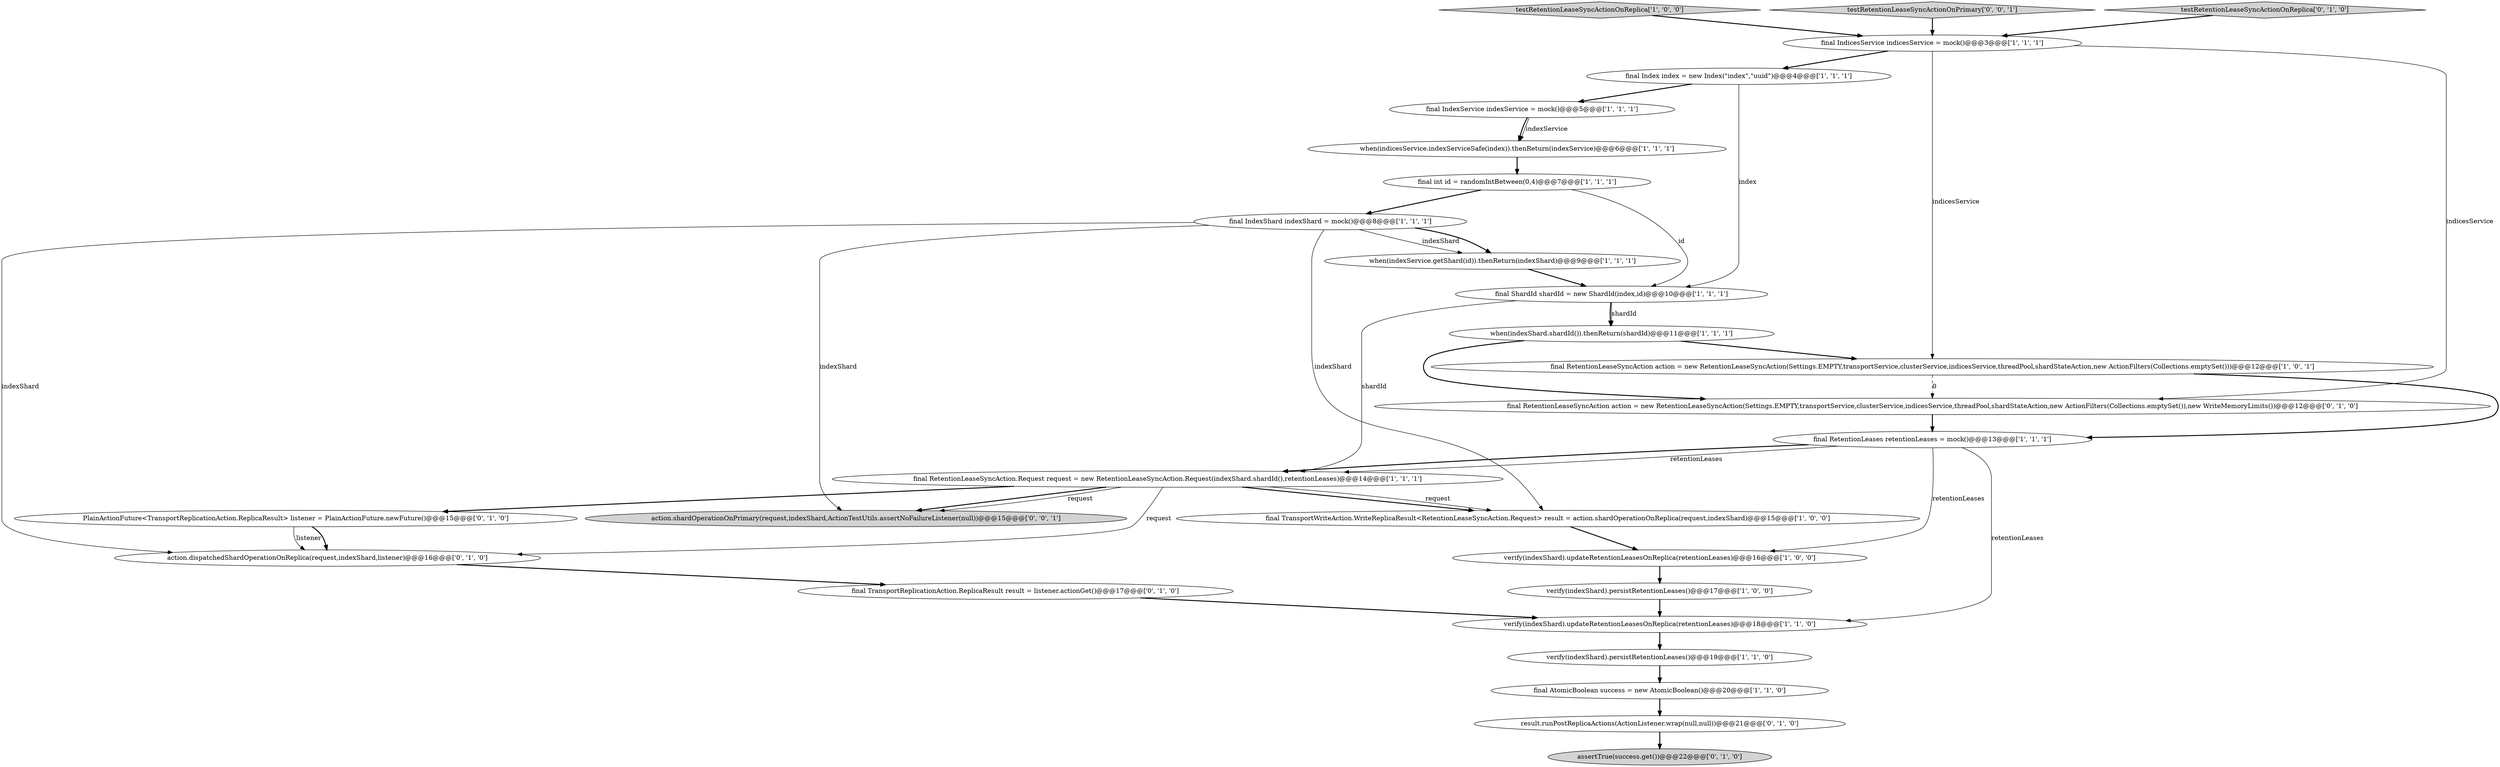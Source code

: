digraph {
3 [style = filled, label = "testRetentionLeaseSyncActionOnReplica['1', '0', '0']", fillcolor = lightgray, shape = diamond image = "AAA0AAABBB1BBB"];
26 [style = filled, label = "testRetentionLeaseSyncActionOnPrimary['0', '0', '1']", fillcolor = lightgray, shape = diamond image = "AAA0AAABBB3BBB"];
0 [style = filled, label = "final IndexService indexService = mock()@@@5@@@['1', '1', '1']", fillcolor = white, shape = ellipse image = "AAA0AAABBB1BBB"];
17 [style = filled, label = "final AtomicBoolean success = new AtomicBoolean()@@@20@@@['1', '1', '0']", fillcolor = white, shape = ellipse image = "AAA0AAABBB1BBB"];
6 [style = filled, label = "final TransportWriteAction.WriteReplicaResult<RetentionLeaseSyncAction.Request> result = action.shardOperationOnReplica(request,indexShard)@@@15@@@['1', '0', '0']", fillcolor = white, shape = ellipse image = "AAA0AAABBB1BBB"];
14 [style = filled, label = "verify(indexShard).updateRetentionLeasesOnReplica(retentionLeases)@@@18@@@['1', '1', '0']", fillcolor = white, shape = ellipse image = "AAA0AAABBB1BBB"];
15 [style = filled, label = "when(indicesService.indexServiceSafe(index)).thenReturn(indexService)@@@6@@@['1', '1', '1']", fillcolor = white, shape = ellipse image = "AAA0AAABBB1BBB"];
19 [style = filled, label = "result.runPostReplicaActions(ActionListener.wrap(null,null))@@@21@@@['0', '1', '0']", fillcolor = white, shape = ellipse image = "AAA0AAABBB2BBB"];
11 [style = filled, label = "final IndicesService indicesService = mock()@@@3@@@['1', '1', '1']", fillcolor = white, shape = ellipse image = "AAA0AAABBB1BBB"];
12 [style = filled, label = "final int id = randomIntBetween(0,4)@@@7@@@['1', '1', '1']", fillcolor = white, shape = ellipse image = "AAA0AAABBB1BBB"];
13 [style = filled, label = "when(indexService.getShard(id)).thenReturn(indexShard)@@@9@@@['1', '1', '1']", fillcolor = white, shape = ellipse image = "AAA0AAABBB1BBB"];
2 [style = filled, label = "final RetentionLeaseSyncAction action = new RetentionLeaseSyncAction(Settings.EMPTY,transportService,clusterService,indicesService,threadPool,shardStateAction,new ActionFilters(Collections.emptySet()))@@@12@@@['1', '0', '1']", fillcolor = white, shape = ellipse image = "AAA0AAABBB1BBB"];
22 [style = filled, label = "assertTrue(success.get())@@@22@@@['0', '1', '0']", fillcolor = lightgray, shape = ellipse image = "AAA0AAABBB2BBB"];
10 [style = filled, label = "final RetentionLeaseSyncAction.Request request = new RetentionLeaseSyncAction.Request(indexShard.shardId(),retentionLeases)@@@14@@@['1', '1', '1']", fillcolor = white, shape = ellipse image = "AAA0AAABBB1BBB"];
23 [style = filled, label = "final RetentionLeaseSyncAction action = new RetentionLeaseSyncAction(Settings.EMPTY,transportService,clusterService,indicesService,threadPool,shardStateAction,new ActionFilters(Collections.emptySet()),new WriteMemoryLimits())@@@12@@@['0', '1', '0']", fillcolor = white, shape = ellipse image = "AAA1AAABBB2BBB"];
9 [style = filled, label = "final RetentionLeases retentionLeases = mock()@@@13@@@['1', '1', '1']", fillcolor = white, shape = ellipse image = "AAA0AAABBB1BBB"];
24 [style = filled, label = "action.dispatchedShardOperationOnReplica(request,indexShard,listener)@@@16@@@['0', '1', '0']", fillcolor = white, shape = ellipse image = "AAA1AAABBB2BBB"];
20 [style = filled, label = "PlainActionFuture<TransportReplicationAction.ReplicaResult> listener = PlainActionFuture.newFuture()@@@15@@@['0', '1', '0']", fillcolor = white, shape = ellipse image = "AAA0AAABBB2BBB"];
5 [style = filled, label = "verify(indexShard).persistRetentionLeases()@@@19@@@['1', '1', '0']", fillcolor = white, shape = ellipse image = "AAA0AAABBB1BBB"];
4 [style = filled, label = "final Index index = new Index(\"index\",\"uuid\")@@@4@@@['1', '1', '1']", fillcolor = white, shape = ellipse image = "AAA0AAABBB1BBB"];
27 [style = filled, label = "action.shardOperationOnPrimary(request,indexShard,ActionTestUtils.assertNoFailureListener(null))@@@15@@@['0', '0', '1']", fillcolor = lightgray, shape = ellipse image = "AAA0AAABBB3BBB"];
8 [style = filled, label = "when(indexShard.shardId()).thenReturn(shardId)@@@11@@@['1', '1', '1']", fillcolor = white, shape = ellipse image = "AAA0AAABBB1BBB"];
18 [style = filled, label = "final ShardId shardId = new ShardId(index,id)@@@10@@@['1', '1', '1']", fillcolor = white, shape = ellipse image = "AAA0AAABBB1BBB"];
7 [style = filled, label = "verify(indexShard).updateRetentionLeasesOnReplica(retentionLeases)@@@16@@@['1', '0', '0']", fillcolor = white, shape = ellipse image = "AAA0AAABBB1BBB"];
25 [style = filled, label = "final TransportReplicationAction.ReplicaResult result = listener.actionGet()@@@17@@@['0', '1', '0']", fillcolor = white, shape = ellipse image = "AAA1AAABBB2BBB"];
21 [style = filled, label = "testRetentionLeaseSyncActionOnReplica['0', '1', '0']", fillcolor = lightgray, shape = diamond image = "AAA0AAABBB2BBB"];
1 [style = filled, label = "final IndexShard indexShard = mock()@@@8@@@['1', '1', '1']", fillcolor = white, shape = ellipse image = "AAA0AAABBB1BBB"];
16 [style = filled, label = "verify(indexShard).persistRetentionLeases()@@@17@@@['1', '0', '0']", fillcolor = white, shape = ellipse image = "AAA0AAABBB1BBB"];
14->5 [style = bold, label=""];
21->11 [style = bold, label=""];
23->9 [style = bold, label=""];
11->4 [style = bold, label=""];
3->11 [style = bold, label=""];
9->7 [style = solid, label="retentionLeases"];
1->27 [style = solid, label="indexShard"];
12->18 [style = solid, label="id"];
10->6 [style = bold, label=""];
9->14 [style = solid, label="retentionLeases"];
15->12 [style = bold, label=""];
20->24 [style = solid, label="listener"];
17->19 [style = bold, label=""];
7->16 [style = bold, label=""];
8->23 [style = bold, label=""];
25->14 [style = bold, label=""];
12->1 [style = bold, label=""];
10->27 [style = bold, label=""];
0->15 [style = solid, label="indexService"];
19->22 [style = bold, label=""];
10->24 [style = solid, label="request"];
11->2 [style = solid, label="indicesService"];
13->18 [style = bold, label=""];
5->17 [style = bold, label=""];
2->9 [style = bold, label=""];
18->10 [style = solid, label="shardId"];
9->10 [style = solid, label="retentionLeases"];
8->2 [style = bold, label=""];
0->15 [style = bold, label=""];
26->11 [style = bold, label=""];
11->23 [style = solid, label="indicesService"];
16->14 [style = bold, label=""];
1->13 [style = solid, label="indexShard"];
1->6 [style = solid, label="indexShard"];
2->23 [style = dashed, label="0"];
20->24 [style = bold, label=""];
24->25 [style = bold, label=""];
18->8 [style = bold, label=""];
6->7 [style = bold, label=""];
10->6 [style = solid, label="request"];
1->24 [style = solid, label="indexShard"];
4->18 [style = solid, label="index"];
4->0 [style = bold, label=""];
18->8 [style = solid, label="shardId"];
9->10 [style = bold, label=""];
1->13 [style = bold, label=""];
10->27 [style = solid, label="request"];
10->20 [style = bold, label=""];
}
